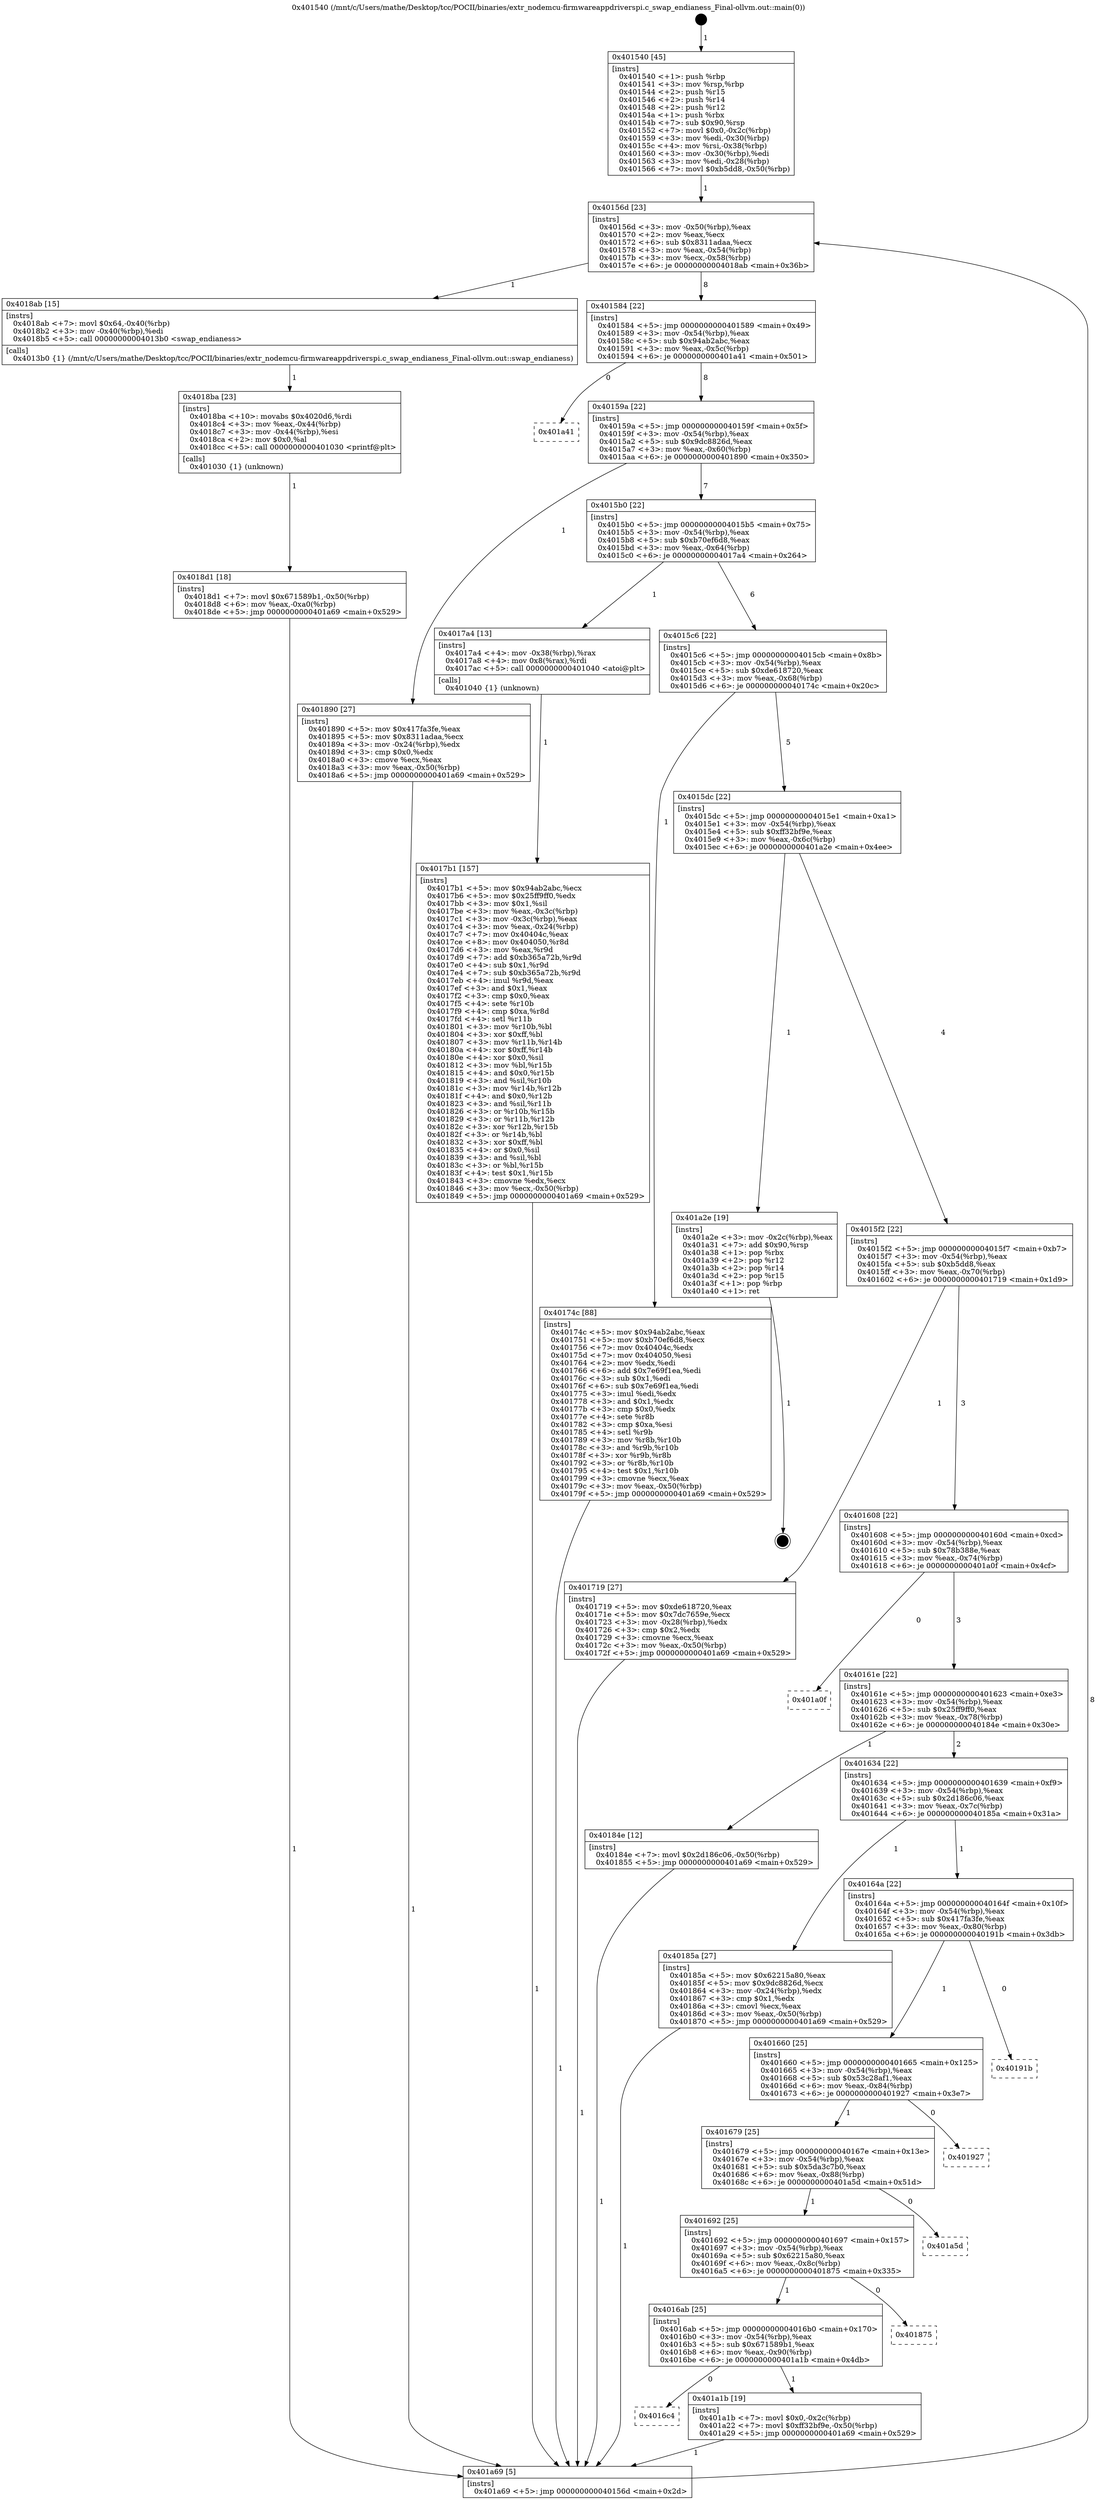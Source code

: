digraph "0x401540" {
  label = "0x401540 (/mnt/c/Users/mathe/Desktop/tcc/POCII/binaries/extr_nodemcu-firmwareappdriverspi.c_swap_endianess_Final-ollvm.out::main(0))"
  labelloc = "t"
  node[shape=record]

  Entry [label="",width=0.3,height=0.3,shape=circle,fillcolor=black,style=filled]
  "0x40156d" [label="{
     0x40156d [23]\l
     | [instrs]\l
     &nbsp;&nbsp;0x40156d \<+3\>: mov -0x50(%rbp),%eax\l
     &nbsp;&nbsp;0x401570 \<+2\>: mov %eax,%ecx\l
     &nbsp;&nbsp;0x401572 \<+6\>: sub $0x8311adaa,%ecx\l
     &nbsp;&nbsp;0x401578 \<+3\>: mov %eax,-0x54(%rbp)\l
     &nbsp;&nbsp;0x40157b \<+3\>: mov %ecx,-0x58(%rbp)\l
     &nbsp;&nbsp;0x40157e \<+6\>: je 00000000004018ab \<main+0x36b\>\l
  }"]
  "0x4018ab" [label="{
     0x4018ab [15]\l
     | [instrs]\l
     &nbsp;&nbsp;0x4018ab \<+7\>: movl $0x64,-0x40(%rbp)\l
     &nbsp;&nbsp;0x4018b2 \<+3\>: mov -0x40(%rbp),%edi\l
     &nbsp;&nbsp;0x4018b5 \<+5\>: call 00000000004013b0 \<swap_endianess\>\l
     | [calls]\l
     &nbsp;&nbsp;0x4013b0 \{1\} (/mnt/c/Users/mathe/Desktop/tcc/POCII/binaries/extr_nodemcu-firmwareappdriverspi.c_swap_endianess_Final-ollvm.out::swap_endianess)\l
  }"]
  "0x401584" [label="{
     0x401584 [22]\l
     | [instrs]\l
     &nbsp;&nbsp;0x401584 \<+5\>: jmp 0000000000401589 \<main+0x49\>\l
     &nbsp;&nbsp;0x401589 \<+3\>: mov -0x54(%rbp),%eax\l
     &nbsp;&nbsp;0x40158c \<+5\>: sub $0x94ab2abc,%eax\l
     &nbsp;&nbsp;0x401591 \<+3\>: mov %eax,-0x5c(%rbp)\l
     &nbsp;&nbsp;0x401594 \<+6\>: je 0000000000401a41 \<main+0x501\>\l
  }"]
  Exit [label="",width=0.3,height=0.3,shape=circle,fillcolor=black,style=filled,peripheries=2]
  "0x401a41" [label="{
     0x401a41\l
  }", style=dashed]
  "0x40159a" [label="{
     0x40159a [22]\l
     | [instrs]\l
     &nbsp;&nbsp;0x40159a \<+5\>: jmp 000000000040159f \<main+0x5f\>\l
     &nbsp;&nbsp;0x40159f \<+3\>: mov -0x54(%rbp),%eax\l
     &nbsp;&nbsp;0x4015a2 \<+5\>: sub $0x9dc8826d,%eax\l
     &nbsp;&nbsp;0x4015a7 \<+3\>: mov %eax,-0x60(%rbp)\l
     &nbsp;&nbsp;0x4015aa \<+6\>: je 0000000000401890 \<main+0x350\>\l
  }"]
  "0x4016c4" [label="{
     0x4016c4\l
  }", style=dashed]
  "0x401890" [label="{
     0x401890 [27]\l
     | [instrs]\l
     &nbsp;&nbsp;0x401890 \<+5\>: mov $0x417fa3fe,%eax\l
     &nbsp;&nbsp;0x401895 \<+5\>: mov $0x8311adaa,%ecx\l
     &nbsp;&nbsp;0x40189a \<+3\>: mov -0x24(%rbp),%edx\l
     &nbsp;&nbsp;0x40189d \<+3\>: cmp $0x0,%edx\l
     &nbsp;&nbsp;0x4018a0 \<+3\>: cmove %ecx,%eax\l
     &nbsp;&nbsp;0x4018a3 \<+3\>: mov %eax,-0x50(%rbp)\l
     &nbsp;&nbsp;0x4018a6 \<+5\>: jmp 0000000000401a69 \<main+0x529\>\l
  }"]
  "0x4015b0" [label="{
     0x4015b0 [22]\l
     | [instrs]\l
     &nbsp;&nbsp;0x4015b0 \<+5\>: jmp 00000000004015b5 \<main+0x75\>\l
     &nbsp;&nbsp;0x4015b5 \<+3\>: mov -0x54(%rbp),%eax\l
     &nbsp;&nbsp;0x4015b8 \<+5\>: sub $0xb70ef6d8,%eax\l
     &nbsp;&nbsp;0x4015bd \<+3\>: mov %eax,-0x64(%rbp)\l
     &nbsp;&nbsp;0x4015c0 \<+6\>: je 00000000004017a4 \<main+0x264\>\l
  }"]
  "0x401a1b" [label="{
     0x401a1b [19]\l
     | [instrs]\l
     &nbsp;&nbsp;0x401a1b \<+7\>: movl $0x0,-0x2c(%rbp)\l
     &nbsp;&nbsp;0x401a22 \<+7\>: movl $0xff32bf9e,-0x50(%rbp)\l
     &nbsp;&nbsp;0x401a29 \<+5\>: jmp 0000000000401a69 \<main+0x529\>\l
  }"]
  "0x4017a4" [label="{
     0x4017a4 [13]\l
     | [instrs]\l
     &nbsp;&nbsp;0x4017a4 \<+4\>: mov -0x38(%rbp),%rax\l
     &nbsp;&nbsp;0x4017a8 \<+4\>: mov 0x8(%rax),%rdi\l
     &nbsp;&nbsp;0x4017ac \<+5\>: call 0000000000401040 \<atoi@plt\>\l
     | [calls]\l
     &nbsp;&nbsp;0x401040 \{1\} (unknown)\l
  }"]
  "0x4015c6" [label="{
     0x4015c6 [22]\l
     | [instrs]\l
     &nbsp;&nbsp;0x4015c6 \<+5\>: jmp 00000000004015cb \<main+0x8b\>\l
     &nbsp;&nbsp;0x4015cb \<+3\>: mov -0x54(%rbp),%eax\l
     &nbsp;&nbsp;0x4015ce \<+5\>: sub $0xde618720,%eax\l
     &nbsp;&nbsp;0x4015d3 \<+3\>: mov %eax,-0x68(%rbp)\l
     &nbsp;&nbsp;0x4015d6 \<+6\>: je 000000000040174c \<main+0x20c\>\l
  }"]
  "0x4016ab" [label="{
     0x4016ab [25]\l
     | [instrs]\l
     &nbsp;&nbsp;0x4016ab \<+5\>: jmp 00000000004016b0 \<main+0x170\>\l
     &nbsp;&nbsp;0x4016b0 \<+3\>: mov -0x54(%rbp),%eax\l
     &nbsp;&nbsp;0x4016b3 \<+5\>: sub $0x671589b1,%eax\l
     &nbsp;&nbsp;0x4016b8 \<+6\>: mov %eax,-0x90(%rbp)\l
     &nbsp;&nbsp;0x4016be \<+6\>: je 0000000000401a1b \<main+0x4db\>\l
  }"]
  "0x40174c" [label="{
     0x40174c [88]\l
     | [instrs]\l
     &nbsp;&nbsp;0x40174c \<+5\>: mov $0x94ab2abc,%eax\l
     &nbsp;&nbsp;0x401751 \<+5\>: mov $0xb70ef6d8,%ecx\l
     &nbsp;&nbsp;0x401756 \<+7\>: mov 0x40404c,%edx\l
     &nbsp;&nbsp;0x40175d \<+7\>: mov 0x404050,%esi\l
     &nbsp;&nbsp;0x401764 \<+2\>: mov %edx,%edi\l
     &nbsp;&nbsp;0x401766 \<+6\>: add $0x7e69f1ea,%edi\l
     &nbsp;&nbsp;0x40176c \<+3\>: sub $0x1,%edi\l
     &nbsp;&nbsp;0x40176f \<+6\>: sub $0x7e69f1ea,%edi\l
     &nbsp;&nbsp;0x401775 \<+3\>: imul %edi,%edx\l
     &nbsp;&nbsp;0x401778 \<+3\>: and $0x1,%edx\l
     &nbsp;&nbsp;0x40177b \<+3\>: cmp $0x0,%edx\l
     &nbsp;&nbsp;0x40177e \<+4\>: sete %r8b\l
     &nbsp;&nbsp;0x401782 \<+3\>: cmp $0xa,%esi\l
     &nbsp;&nbsp;0x401785 \<+4\>: setl %r9b\l
     &nbsp;&nbsp;0x401789 \<+3\>: mov %r8b,%r10b\l
     &nbsp;&nbsp;0x40178c \<+3\>: and %r9b,%r10b\l
     &nbsp;&nbsp;0x40178f \<+3\>: xor %r9b,%r8b\l
     &nbsp;&nbsp;0x401792 \<+3\>: or %r8b,%r10b\l
     &nbsp;&nbsp;0x401795 \<+4\>: test $0x1,%r10b\l
     &nbsp;&nbsp;0x401799 \<+3\>: cmovne %ecx,%eax\l
     &nbsp;&nbsp;0x40179c \<+3\>: mov %eax,-0x50(%rbp)\l
     &nbsp;&nbsp;0x40179f \<+5\>: jmp 0000000000401a69 \<main+0x529\>\l
  }"]
  "0x4015dc" [label="{
     0x4015dc [22]\l
     | [instrs]\l
     &nbsp;&nbsp;0x4015dc \<+5\>: jmp 00000000004015e1 \<main+0xa1\>\l
     &nbsp;&nbsp;0x4015e1 \<+3\>: mov -0x54(%rbp),%eax\l
     &nbsp;&nbsp;0x4015e4 \<+5\>: sub $0xff32bf9e,%eax\l
     &nbsp;&nbsp;0x4015e9 \<+3\>: mov %eax,-0x6c(%rbp)\l
     &nbsp;&nbsp;0x4015ec \<+6\>: je 0000000000401a2e \<main+0x4ee\>\l
  }"]
  "0x401875" [label="{
     0x401875\l
  }", style=dashed]
  "0x401a2e" [label="{
     0x401a2e [19]\l
     | [instrs]\l
     &nbsp;&nbsp;0x401a2e \<+3\>: mov -0x2c(%rbp),%eax\l
     &nbsp;&nbsp;0x401a31 \<+7\>: add $0x90,%rsp\l
     &nbsp;&nbsp;0x401a38 \<+1\>: pop %rbx\l
     &nbsp;&nbsp;0x401a39 \<+2\>: pop %r12\l
     &nbsp;&nbsp;0x401a3b \<+2\>: pop %r14\l
     &nbsp;&nbsp;0x401a3d \<+2\>: pop %r15\l
     &nbsp;&nbsp;0x401a3f \<+1\>: pop %rbp\l
     &nbsp;&nbsp;0x401a40 \<+1\>: ret\l
  }"]
  "0x4015f2" [label="{
     0x4015f2 [22]\l
     | [instrs]\l
     &nbsp;&nbsp;0x4015f2 \<+5\>: jmp 00000000004015f7 \<main+0xb7\>\l
     &nbsp;&nbsp;0x4015f7 \<+3\>: mov -0x54(%rbp),%eax\l
     &nbsp;&nbsp;0x4015fa \<+5\>: sub $0xb5dd8,%eax\l
     &nbsp;&nbsp;0x4015ff \<+3\>: mov %eax,-0x70(%rbp)\l
     &nbsp;&nbsp;0x401602 \<+6\>: je 0000000000401719 \<main+0x1d9\>\l
  }"]
  "0x401692" [label="{
     0x401692 [25]\l
     | [instrs]\l
     &nbsp;&nbsp;0x401692 \<+5\>: jmp 0000000000401697 \<main+0x157\>\l
     &nbsp;&nbsp;0x401697 \<+3\>: mov -0x54(%rbp),%eax\l
     &nbsp;&nbsp;0x40169a \<+5\>: sub $0x62215a80,%eax\l
     &nbsp;&nbsp;0x40169f \<+6\>: mov %eax,-0x8c(%rbp)\l
     &nbsp;&nbsp;0x4016a5 \<+6\>: je 0000000000401875 \<main+0x335\>\l
  }"]
  "0x401719" [label="{
     0x401719 [27]\l
     | [instrs]\l
     &nbsp;&nbsp;0x401719 \<+5\>: mov $0xde618720,%eax\l
     &nbsp;&nbsp;0x40171e \<+5\>: mov $0x7dc7659e,%ecx\l
     &nbsp;&nbsp;0x401723 \<+3\>: mov -0x28(%rbp),%edx\l
     &nbsp;&nbsp;0x401726 \<+3\>: cmp $0x2,%edx\l
     &nbsp;&nbsp;0x401729 \<+3\>: cmovne %ecx,%eax\l
     &nbsp;&nbsp;0x40172c \<+3\>: mov %eax,-0x50(%rbp)\l
     &nbsp;&nbsp;0x40172f \<+5\>: jmp 0000000000401a69 \<main+0x529\>\l
  }"]
  "0x401608" [label="{
     0x401608 [22]\l
     | [instrs]\l
     &nbsp;&nbsp;0x401608 \<+5\>: jmp 000000000040160d \<main+0xcd\>\l
     &nbsp;&nbsp;0x40160d \<+3\>: mov -0x54(%rbp),%eax\l
     &nbsp;&nbsp;0x401610 \<+5\>: sub $0x78b388e,%eax\l
     &nbsp;&nbsp;0x401615 \<+3\>: mov %eax,-0x74(%rbp)\l
     &nbsp;&nbsp;0x401618 \<+6\>: je 0000000000401a0f \<main+0x4cf\>\l
  }"]
  "0x401a69" [label="{
     0x401a69 [5]\l
     | [instrs]\l
     &nbsp;&nbsp;0x401a69 \<+5\>: jmp 000000000040156d \<main+0x2d\>\l
  }"]
  "0x401540" [label="{
     0x401540 [45]\l
     | [instrs]\l
     &nbsp;&nbsp;0x401540 \<+1\>: push %rbp\l
     &nbsp;&nbsp;0x401541 \<+3\>: mov %rsp,%rbp\l
     &nbsp;&nbsp;0x401544 \<+2\>: push %r15\l
     &nbsp;&nbsp;0x401546 \<+2\>: push %r14\l
     &nbsp;&nbsp;0x401548 \<+2\>: push %r12\l
     &nbsp;&nbsp;0x40154a \<+1\>: push %rbx\l
     &nbsp;&nbsp;0x40154b \<+7\>: sub $0x90,%rsp\l
     &nbsp;&nbsp;0x401552 \<+7\>: movl $0x0,-0x2c(%rbp)\l
     &nbsp;&nbsp;0x401559 \<+3\>: mov %edi,-0x30(%rbp)\l
     &nbsp;&nbsp;0x40155c \<+4\>: mov %rsi,-0x38(%rbp)\l
     &nbsp;&nbsp;0x401560 \<+3\>: mov -0x30(%rbp),%edi\l
     &nbsp;&nbsp;0x401563 \<+3\>: mov %edi,-0x28(%rbp)\l
     &nbsp;&nbsp;0x401566 \<+7\>: movl $0xb5dd8,-0x50(%rbp)\l
  }"]
  "0x4017b1" [label="{
     0x4017b1 [157]\l
     | [instrs]\l
     &nbsp;&nbsp;0x4017b1 \<+5\>: mov $0x94ab2abc,%ecx\l
     &nbsp;&nbsp;0x4017b6 \<+5\>: mov $0x25ff9ff0,%edx\l
     &nbsp;&nbsp;0x4017bb \<+3\>: mov $0x1,%sil\l
     &nbsp;&nbsp;0x4017be \<+3\>: mov %eax,-0x3c(%rbp)\l
     &nbsp;&nbsp;0x4017c1 \<+3\>: mov -0x3c(%rbp),%eax\l
     &nbsp;&nbsp;0x4017c4 \<+3\>: mov %eax,-0x24(%rbp)\l
     &nbsp;&nbsp;0x4017c7 \<+7\>: mov 0x40404c,%eax\l
     &nbsp;&nbsp;0x4017ce \<+8\>: mov 0x404050,%r8d\l
     &nbsp;&nbsp;0x4017d6 \<+3\>: mov %eax,%r9d\l
     &nbsp;&nbsp;0x4017d9 \<+7\>: add $0xb365a72b,%r9d\l
     &nbsp;&nbsp;0x4017e0 \<+4\>: sub $0x1,%r9d\l
     &nbsp;&nbsp;0x4017e4 \<+7\>: sub $0xb365a72b,%r9d\l
     &nbsp;&nbsp;0x4017eb \<+4\>: imul %r9d,%eax\l
     &nbsp;&nbsp;0x4017ef \<+3\>: and $0x1,%eax\l
     &nbsp;&nbsp;0x4017f2 \<+3\>: cmp $0x0,%eax\l
     &nbsp;&nbsp;0x4017f5 \<+4\>: sete %r10b\l
     &nbsp;&nbsp;0x4017f9 \<+4\>: cmp $0xa,%r8d\l
     &nbsp;&nbsp;0x4017fd \<+4\>: setl %r11b\l
     &nbsp;&nbsp;0x401801 \<+3\>: mov %r10b,%bl\l
     &nbsp;&nbsp;0x401804 \<+3\>: xor $0xff,%bl\l
     &nbsp;&nbsp;0x401807 \<+3\>: mov %r11b,%r14b\l
     &nbsp;&nbsp;0x40180a \<+4\>: xor $0xff,%r14b\l
     &nbsp;&nbsp;0x40180e \<+4\>: xor $0x0,%sil\l
     &nbsp;&nbsp;0x401812 \<+3\>: mov %bl,%r15b\l
     &nbsp;&nbsp;0x401815 \<+4\>: and $0x0,%r15b\l
     &nbsp;&nbsp;0x401819 \<+3\>: and %sil,%r10b\l
     &nbsp;&nbsp;0x40181c \<+3\>: mov %r14b,%r12b\l
     &nbsp;&nbsp;0x40181f \<+4\>: and $0x0,%r12b\l
     &nbsp;&nbsp;0x401823 \<+3\>: and %sil,%r11b\l
     &nbsp;&nbsp;0x401826 \<+3\>: or %r10b,%r15b\l
     &nbsp;&nbsp;0x401829 \<+3\>: or %r11b,%r12b\l
     &nbsp;&nbsp;0x40182c \<+3\>: xor %r12b,%r15b\l
     &nbsp;&nbsp;0x40182f \<+3\>: or %r14b,%bl\l
     &nbsp;&nbsp;0x401832 \<+3\>: xor $0xff,%bl\l
     &nbsp;&nbsp;0x401835 \<+4\>: or $0x0,%sil\l
     &nbsp;&nbsp;0x401839 \<+3\>: and %sil,%bl\l
     &nbsp;&nbsp;0x40183c \<+3\>: or %bl,%r15b\l
     &nbsp;&nbsp;0x40183f \<+4\>: test $0x1,%r15b\l
     &nbsp;&nbsp;0x401843 \<+3\>: cmovne %edx,%ecx\l
     &nbsp;&nbsp;0x401846 \<+3\>: mov %ecx,-0x50(%rbp)\l
     &nbsp;&nbsp;0x401849 \<+5\>: jmp 0000000000401a69 \<main+0x529\>\l
  }"]
  "0x401a5d" [label="{
     0x401a5d\l
  }", style=dashed]
  "0x401a0f" [label="{
     0x401a0f\l
  }", style=dashed]
  "0x40161e" [label="{
     0x40161e [22]\l
     | [instrs]\l
     &nbsp;&nbsp;0x40161e \<+5\>: jmp 0000000000401623 \<main+0xe3\>\l
     &nbsp;&nbsp;0x401623 \<+3\>: mov -0x54(%rbp),%eax\l
     &nbsp;&nbsp;0x401626 \<+5\>: sub $0x25ff9ff0,%eax\l
     &nbsp;&nbsp;0x40162b \<+3\>: mov %eax,-0x78(%rbp)\l
     &nbsp;&nbsp;0x40162e \<+6\>: je 000000000040184e \<main+0x30e\>\l
  }"]
  "0x401679" [label="{
     0x401679 [25]\l
     | [instrs]\l
     &nbsp;&nbsp;0x401679 \<+5\>: jmp 000000000040167e \<main+0x13e\>\l
     &nbsp;&nbsp;0x40167e \<+3\>: mov -0x54(%rbp),%eax\l
     &nbsp;&nbsp;0x401681 \<+5\>: sub $0x5da3c7b0,%eax\l
     &nbsp;&nbsp;0x401686 \<+6\>: mov %eax,-0x88(%rbp)\l
     &nbsp;&nbsp;0x40168c \<+6\>: je 0000000000401a5d \<main+0x51d\>\l
  }"]
  "0x40184e" [label="{
     0x40184e [12]\l
     | [instrs]\l
     &nbsp;&nbsp;0x40184e \<+7\>: movl $0x2d186c06,-0x50(%rbp)\l
     &nbsp;&nbsp;0x401855 \<+5\>: jmp 0000000000401a69 \<main+0x529\>\l
  }"]
  "0x401634" [label="{
     0x401634 [22]\l
     | [instrs]\l
     &nbsp;&nbsp;0x401634 \<+5\>: jmp 0000000000401639 \<main+0xf9\>\l
     &nbsp;&nbsp;0x401639 \<+3\>: mov -0x54(%rbp),%eax\l
     &nbsp;&nbsp;0x40163c \<+5\>: sub $0x2d186c06,%eax\l
     &nbsp;&nbsp;0x401641 \<+3\>: mov %eax,-0x7c(%rbp)\l
     &nbsp;&nbsp;0x401644 \<+6\>: je 000000000040185a \<main+0x31a\>\l
  }"]
  "0x401927" [label="{
     0x401927\l
  }", style=dashed]
  "0x40185a" [label="{
     0x40185a [27]\l
     | [instrs]\l
     &nbsp;&nbsp;0x40185a \<+5\>: mov $0x62215a80,%eax\l
     &nbsp;&nbsp;0x40185f \<+5\>: mov $0x9dc8826d,%ecx\l
     &nbsp;&nbsp;0x401864 \<+3\>: mov -0x24(%rbp),%edx\l
     &nbsp;&nbsp;0x401867 \<+3\>: cmp $0x1,%edx\l
     &nbsp;&nbsp;0x40186a \<+3\>: cmovl %ecx,%eax\l
     &nbsp;&nbsp;0x40186d \<+3\>: mov %eax,-0x50(%rbp)\l
     &nbsp;&nbsp;0x401870 \<+5\>: jmp 0000000000401a69 \<main+0x529\>\l
  }"]
  "0x40164a" [label="{
     0x40164a [22]\l
     | [instrs]\l
     &nbsp;&nbsp;0x40164a \<+5\>: jmp 000000000040164f \<main+0x10f\>\l
     &nbsp;&nbsp;0x40164f \<+3\>: mov -0x54(%rbp),%eax\l
     &nbsp;&nbsp;0x401652 \<+5\>: sub $0x417fa3fe,%eax\l
     &nbsp;&nbsp;0x401657 \<+3\>: mov %eax,-0x80(%rbp)\l
     &nbsp;&nbsp;0x40165a \<+6\>: je 000000000040191b \<main+0x3db\>\l
  }"]
  "0x4018ba" [label="{
     0x4018ba [23]\l
     | [instrs]\l
     &nbsp;&nbsp;0x4018ba \<+10\>: movabs $0x4020d6,%rdi\l
     &nbsp;&nbsp;0x4018c4 \<+3\>: mov %eax,-0x44(%rbp)\l
     &nbsp;&nbsp;0x4018c7 \<+3\>: mov -0x44(%rbp),%esi\l
     &nbsp;&nbsp;0x4018ca \<+2\>: mov $0x0,%al\l
     &nbsp;&nbsp;0x4018cc \<+5\>: call 0000000000401030 \<printf@plt\>\l
     | [calls]\l
     &nbsp;&nbsp;0x401030 \{1\} (unknown)\l
  }"]
  "0x4018d1" [label="{
     0x4018d1 [18]\l
     | [instrs]\l
     &nbsp;&nbsp;0x4018d1 \<+7\>: movl $0x671589b1,-0x50(%rbp)\l
     &nbsp;&nbsp;0x4018d8 \<+6\>: mov %eax,-0xa0(%rbp)\l
     &nbsp;&nbsp;0x4018de \<+5\>: jmp 0000000000401a69 \<main+0x529\>\l
  }"]
  "0x401660" [label="{
     0x401660 [25]\l
     | [instrs]\l
     &nbsp;&nbsp;0x401660 \<+5\>: jmp 0000000000401665 \<main+0x125\>\l
     &nbsp;&nbsp;0x401665 \<+3\>: mov -0x54(%rbp),%eax\l
     &nbsp;&nbsp;0x401668 \<+5\>: sub $0x53c28af1,%eax\l
     &nbsp;&nbsp;0x40166d \<+6\>: mov %eax,-0x84(%rbp)\l
     &nbsp;&nbsp;0x401673 \<+6\>: je 0000000000401927 \<main+0x3e7\>\l
  }"]
  "0x40191b" [label="{
     0x40191b\l
  }", style=dashed]
  Entry -> "0x401540" [label=" 1"]
  "0x40156d" -> "0x4018ab" [label=" 1"]
  "0x40156d" -> "0x401584" [label=" 8"]
  "0x401a2e" -> Exit [label=" 1"]
  "0x401584" -> "0x401a41" [label=" 0"]
  "0x401584" -> "0x40159a" [label=" 8"]
  "0x401a1b" -> "0x401a69" [label=" 1"]
  "0x40159a" -> "0x401890" [label=" 1"]
  "0x40159a" -> "0x4015b0" [label=" 7"]
  "0x4016ab" -> "0x4016c4" [label=" 0"]
  "0x4015b0" -> "0x4017a4" [label=" 1"]
  "0x4015b0" -> "0x4015c6" [label=" 6"]
  "0x4016ab" -> "0x401a1b" [label=" 1"]
  "0x4015c6" -> "0x40174c" [label=" 1"]
  "0x4015c6" -> "0x4015dc" [label=" 5"]
  "0x401692" -> "0x4016ab" [label=" 1"]
  "0x4015dc" -> "0x401a2e" [label=" 1"]
  "0x4015dc" -> "0x4015f2" [label=" 4"]
  "0x401692" -> "0x401875" [label=" 0"]
  "0x4015f2" -> "0x401719" [label=" 1"]
  "0x4015f2" -> "0x401608" [label=" 3"]
  "0x401719" -> "0x401a69" [label=" 1"]
  "0x401540" -> "0x40156d" [label=" 1"]
  "0x401a69" -> "0x40156d" [label=" 8"]
  "0x40174c" -> "0x401a69" [label=" 1"]
  "0x4017a4" -> "0x4017b1" [label=" 1"]
  "0x4017b1" -> "0x401a69" [label=" 1"]
  "0x401679" -> "0x401692" [label=" 1"]
  "0x401608" -> "0x401a0f" [label=" 0"]
  "0x401608" -> "0x40161e" [label=" 3"]
  "0x401679" -> "0x401a5d" [label=" 0"]
  "0x40161e" -> "0x40184e" [label=" 1"]
  "0x40161e" -> "0x401634" [label=" 2"]
  "0x40184e" -> "0x401a69" [label=" 1"]
  "0x401660" -> "0x401679" [label=" 1"]
  "0x401634" -> "0x40185a" [label=" 1"]
  "0x401634" -> "0x40164a" [label=" 1"]
  "0x40185a" -> "0x401a69" [label=" 1"]
  "0x401890" -> "0x401a69" [label=" 1"]
  "0x4018ab" -> "0x4018ba" [label=" 1"]
  "0x4018ba" -> "0x4018d1" [label=" 1"]
  "0x4018d1" -> "0x401a69" [label=" 1"]
  "0x401660" -> "0x401927" [label=" 0"]
  "0x40164a" -> "0x40191b" [label=" 0"]
  "0x40164a" -> "0x401660" [label=" 1"]
}
